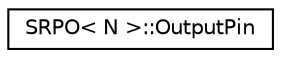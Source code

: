 digraph "Graphical Class Hierarchy"
{
  edge [fontname="Helvetica",fontsize="10",labelfontname="Helvetica",labelfontsize="10"];
  node [fontname="Helvetica",fontsize="10",shape=record];
  rankdir="LR";
  Node1 [label="SRPO\< N \>::OutputPin",height=0.2,width=0.4,color="black", fillcolor="white", style="filled",URL="$d0/d3f/classSRPO_1_1OutputPin.html"];
}
